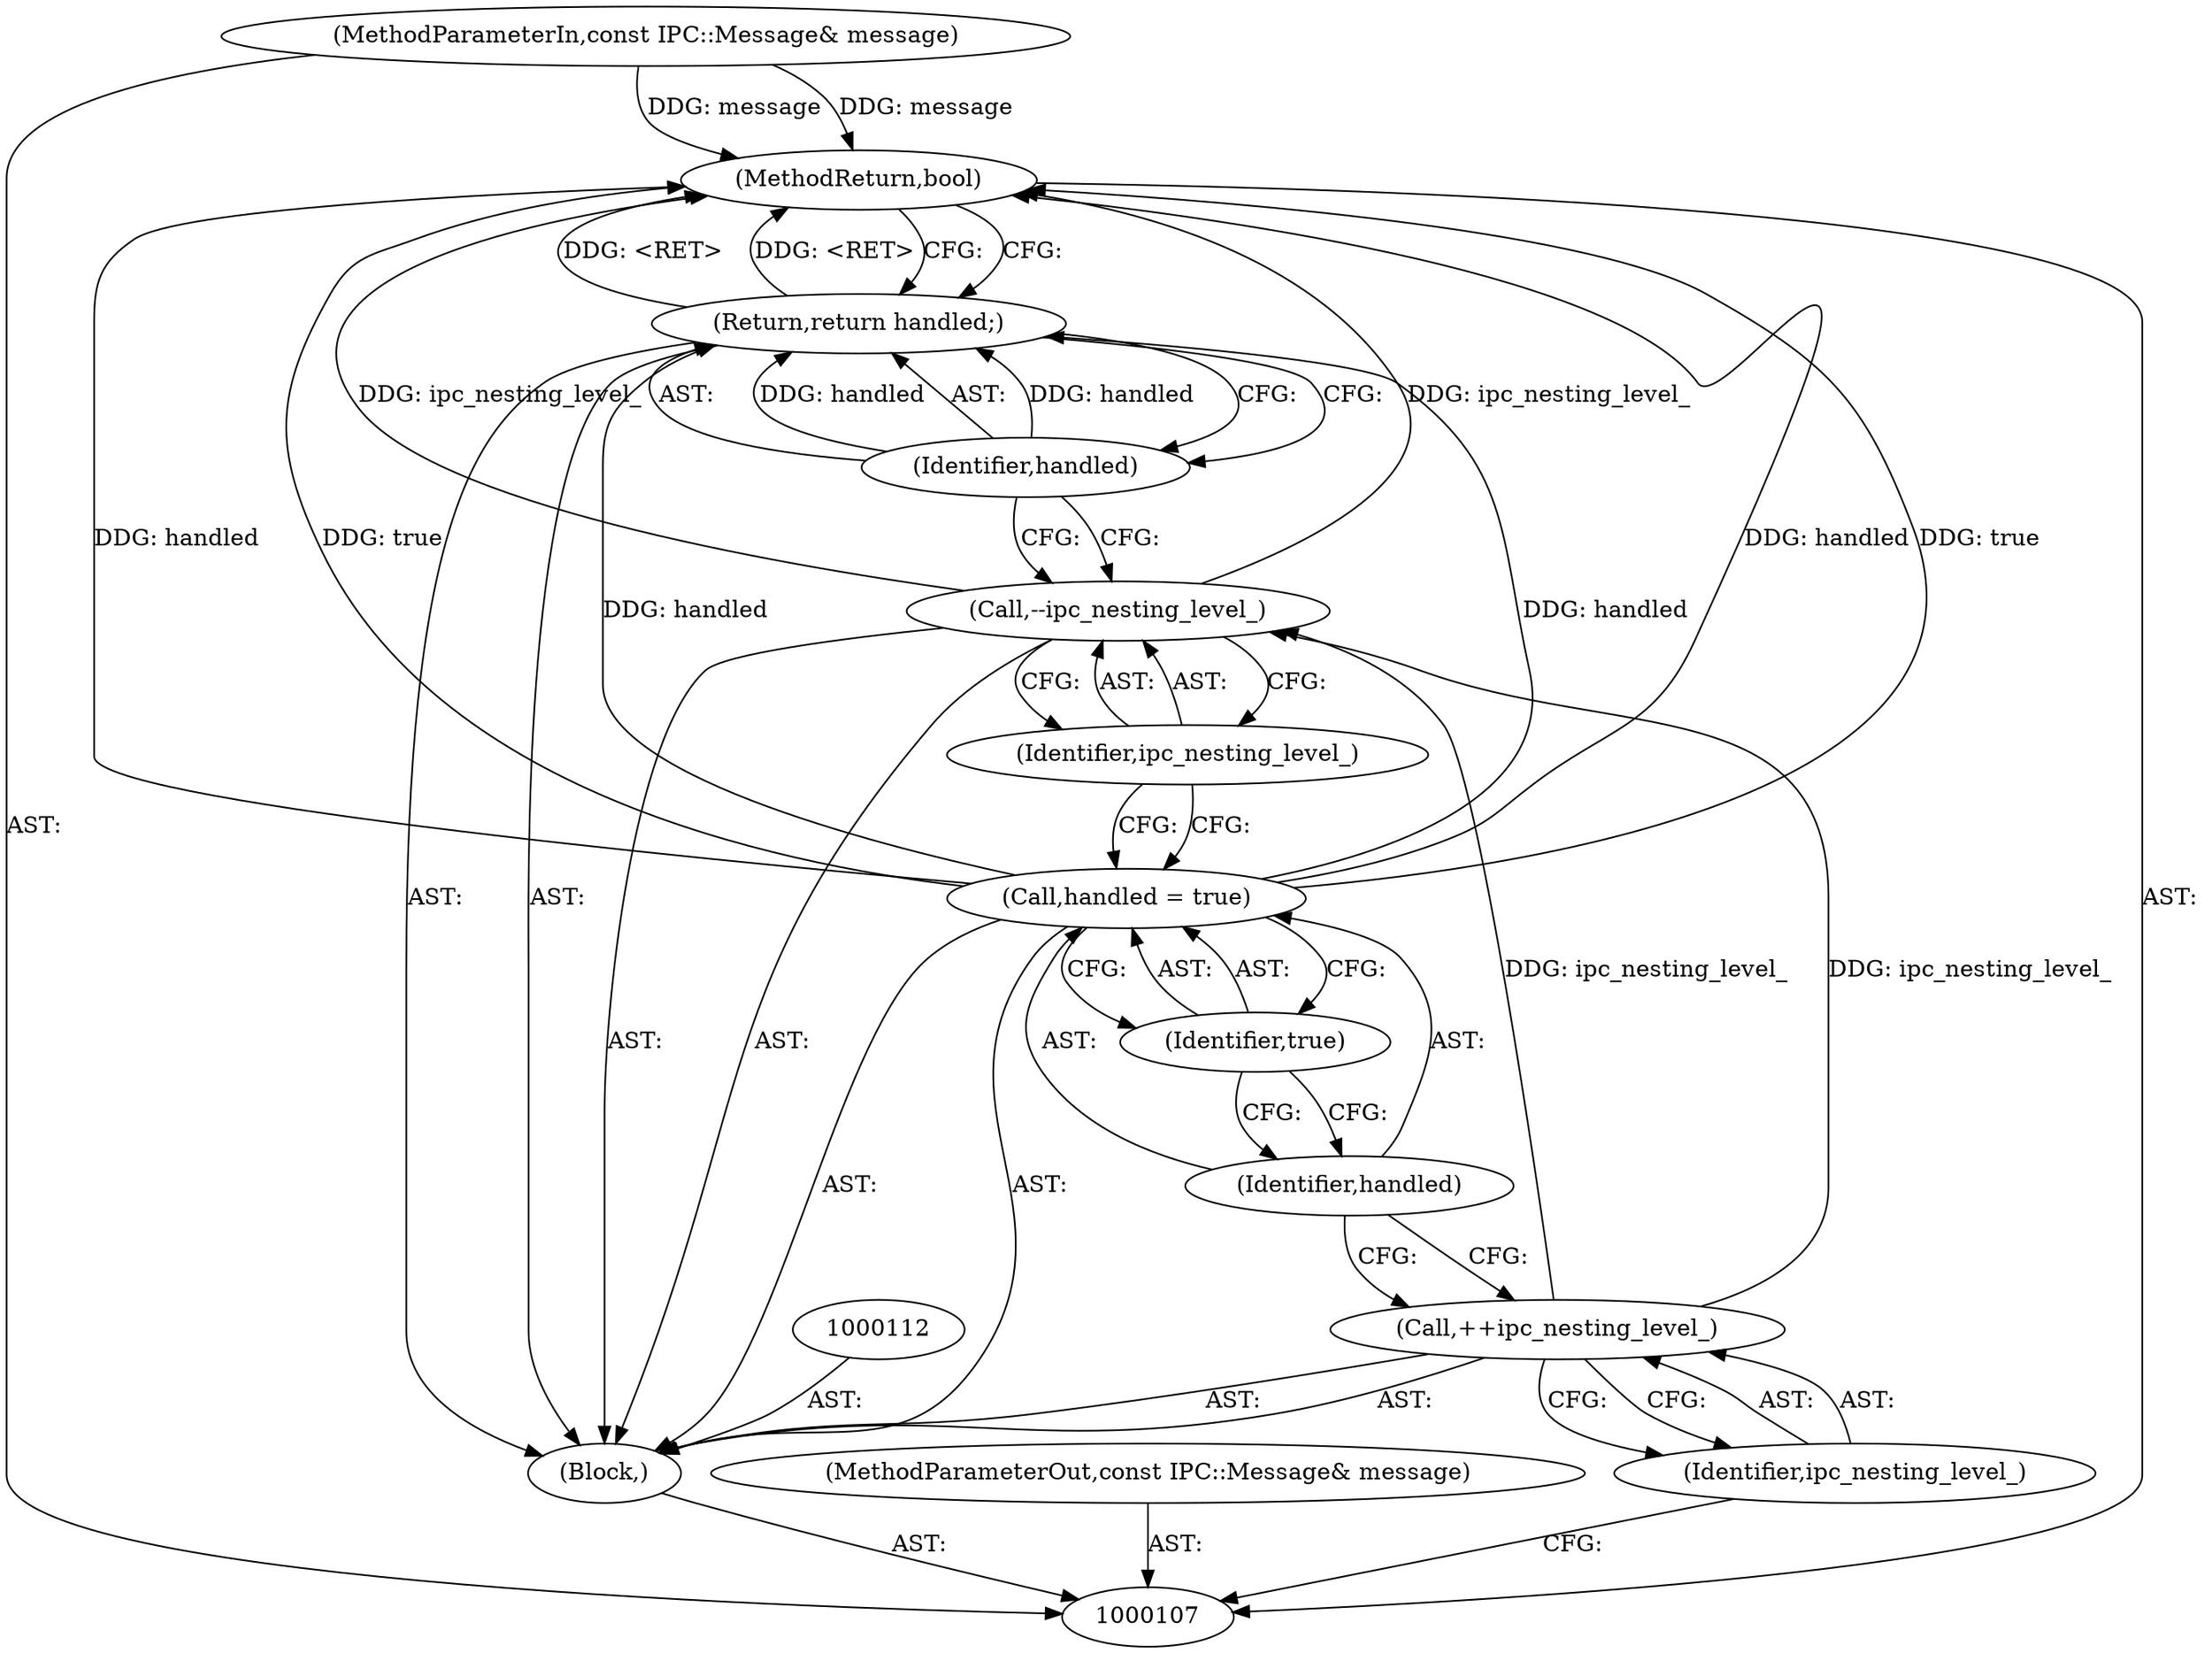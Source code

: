 digraph "0_Chrome_8fa5a358cb32085b51daf92df8fd4a79b3931f81_0" {
"1000120" [label="(MethodReturn,bool)"];
"1000108" [label="(MethodParameterIn,const IPC::Message& message)"];
"1000139" [label="(MethodParameterOut,const IPC::Message& message)"];
"1000109" [label="(Block,)"];
"1000115" [label="(Identifier,true)"];
"1000113" [label="(Call,handled = true)"];
"1000114" [label="(Identifier,handled)"];
"1000116" [label="(Call,--ipc_nesting_level_)"];
"1000117" [label="(Identifier,ipc_nesting_level_)"];
"1000119" [label="(Identifier,handled)"];
"1000118" [label="(Return,return handled;)"];
"1000110" [label="(Call,++ipc_nesting_level_)"];
"1000111" [label="(Identifier,ipc_nesting_level_)"];
"1000120" -> "1000107"  [label="AST: "];
"1000120" -> "1000118"  [label="CFG: "];
"1000116" -> "1000120"  [label="DDG: ipc_nesting_level_"];
"1000108" -> "1000120"  [label="DDG: message"];
"1000113" -> "1000120"  [label="DDG: handled"];
"1000113" -> "1000120"  [label="DDG: true"];
"1000118" -> "1000120"  [label="DDG: <RET>"];
"1000108" -> "1000107"  [label="AST: "];
"1000108" -> "1000120"  [label="DDG: message"];
"1000139" -> "1000107"  [label="AST: "];
"1000109" -> "1000107"  [label="AST: "];
"1000110" -> "1000109"  [label="AST: "];
"1000112" -> "1000109"  [label="AST: "];
"1000113" -> "1000109"  [label="AST: "];
"1000116" -> "1000109"  [label="AST: "];
"1000118" -> "1000109"  [label="AST: "];
"1000115" -> "1000113"  [label="AST: "];
"1000115" -> "1000114"  [label="CFG: "];
"1000113" -> "1000115"  [label="CFG: "];
"1000113" -> "1000109"  [label="AST: "];
"1000113" -> "1000115"  [label="CFG: "];
"1000114" -> "1000113"  [label="AST: "];
"1000115" -> "1000113"  [label="AST: "];
"1000117" -> "1000113"  [label="CFG: "];
"1000113" -> "1000120"  [label="DDG: handled"];
"1000113" -> "1000120"  [label="DDG: true"];
"1000113" -> "1000118"  [label="DDG: handled"];
"1000114" -> "1000113"  [label="AST: "];
"1000114" -> "1000110"  [label="CFG: "];
"1000115" -> "1000114"  [label="CFG: "];
"1000116" -> "1000109"  [label="AST: "];
"1000116" -> "1000117"  [label="CFG: "];
"1000117" -> "1000116"  [label="AST: "];
"1000119" -> "1000116"  [label="CFG: "];
"1000116" -> "1000120"  [label="DDG: ipc_nesting_level_"];
"1000110" -> "1000116"  [label="DDG: ipc_nesting_level_"];
"1000117" -> "1000116"  [label="AST: "];
"1000117" -> "1000113"  [label="CFG: "];
"1000116" -> "1000117"  [label="CFG: "];
"1000119" -> "1000118"  [label="AST: "];
"1000119" -> "1000116"  [label="CFG: "];
"1000118" -> "1000119"  [label="CFG: "];
"1000119" -> "1000118"  [label="DDG: handled"];
"1000118" -> "1000109"  [label="AST: "];
"1000118" -> "1000119"  [label="CFG: "];
"1000119" -> "1000118"  [label="AST: "];
"1000120" -> "1000118"  [label="CFG: "];
"1000118" -> "1000120"  [label="DDG: <RET>"];
"1000119" -> "1000118"  [label="DDG: handled"];
"1000113" -> "1000118"  [label="DDG: handled"];
"1000110" -> "1000109"  [label="AST: "];
"1000110" -> "1000111"  [label="CFG: "];
"1000111" -> "1000110"  [label="AST: "];
"1000114" -> "1000110"  [label="CFG: "];
"1000110" -> "1000116"  [label="DDG: ipc_nesting_level_"];
"1000111" -> "1000110"  [label="AST: "];
"1000111" -> "1000107"  [label="CFG: "];
"1000110" -> "1000111"  [label="CFG: "];
}
